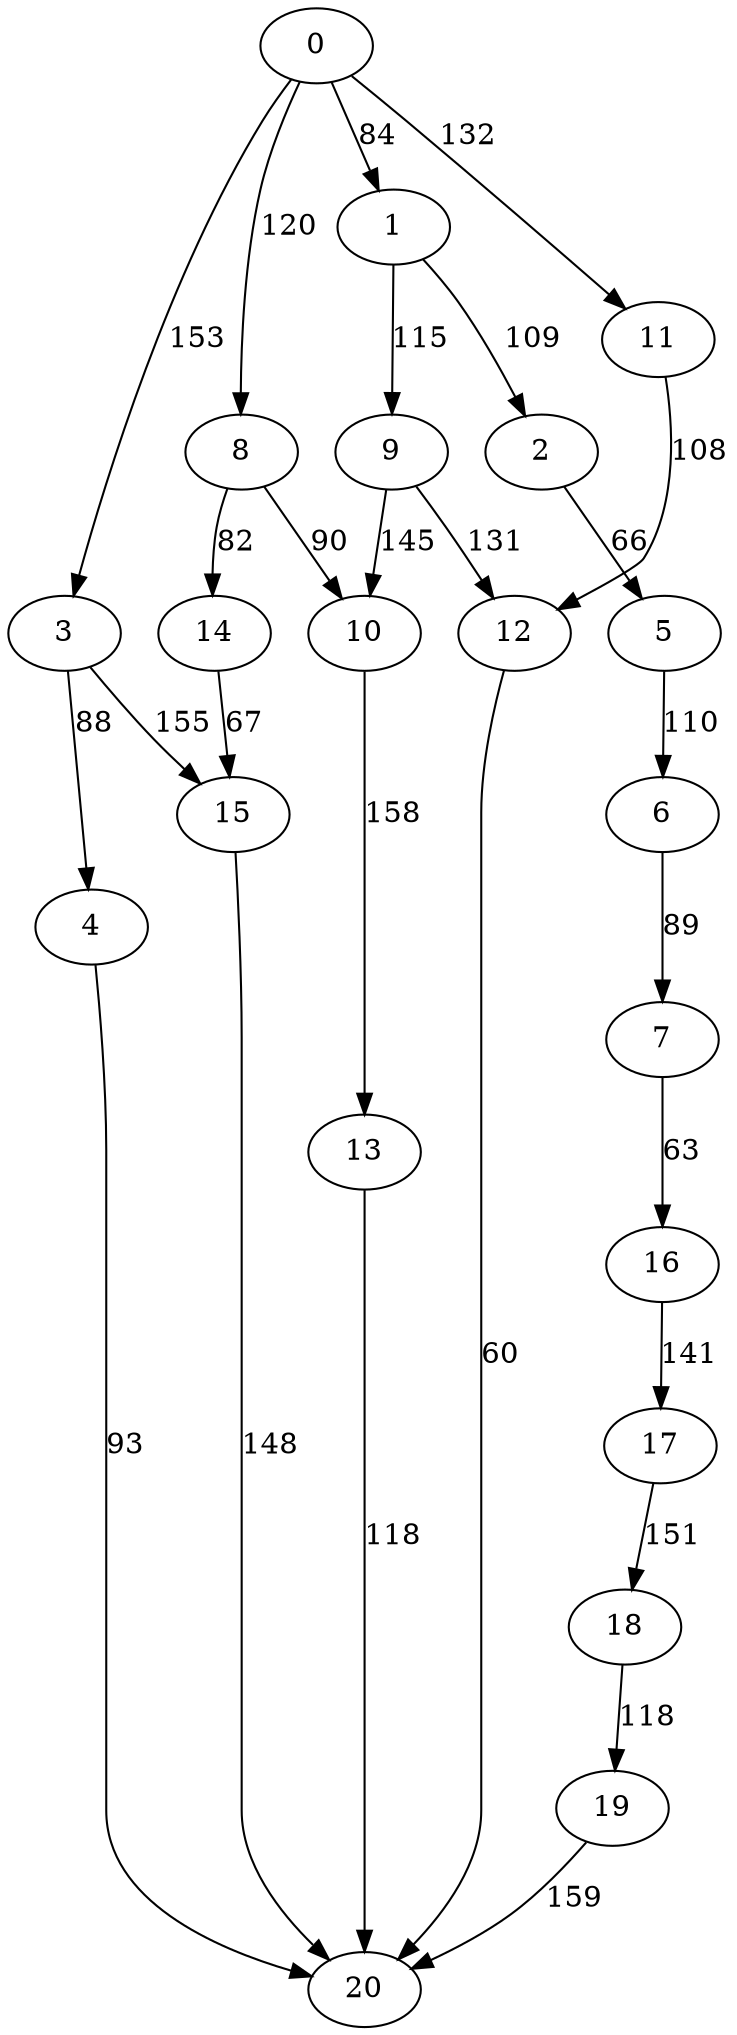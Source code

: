 digraph t20p6r5_8 {
0 -> 1 [ label = 84 ];
0 -> 3 [ label = 153 ];
0 -> 8 [ label = 120 ];
0 -> 11 [ label = 132 ];
1 -> 2 [ label = 109 ];
1 -> 9 [ label = 115 ];
2 -> 5 [ label = 66 ];
3 -> 4 [ label = 88 ];
3 -> 15 [ label = 155 ];
4 -> 20 [ label = 93 ];
5 -> 6 [ label = 110 ];
6 -> 7 [ label = 89 ];
7 -> 16 [ label = 63 ];
8 -> 10 [ label = 90 ];
8 -> 14 [ label = 82 ];
9 -> 10 [ label = 145 ];
9 -> 12 [ label = 131 ];
10 -> 13 [ label = 158 ];
11 -> 12 [ label = 108 ];
12 -> 20 [ label = 60 ];
13 -> 20 [ label = 118 ];
14 -> 15 [ label = 67 ];
15 -> 20 [ label = 148 ];
16 -> 17 [ label = 141 ];
17 -> 18 [ label = 151 ];
18 -> 19 [ label = 118 ];
19 -> 20 [ label = 159 ];
 }

